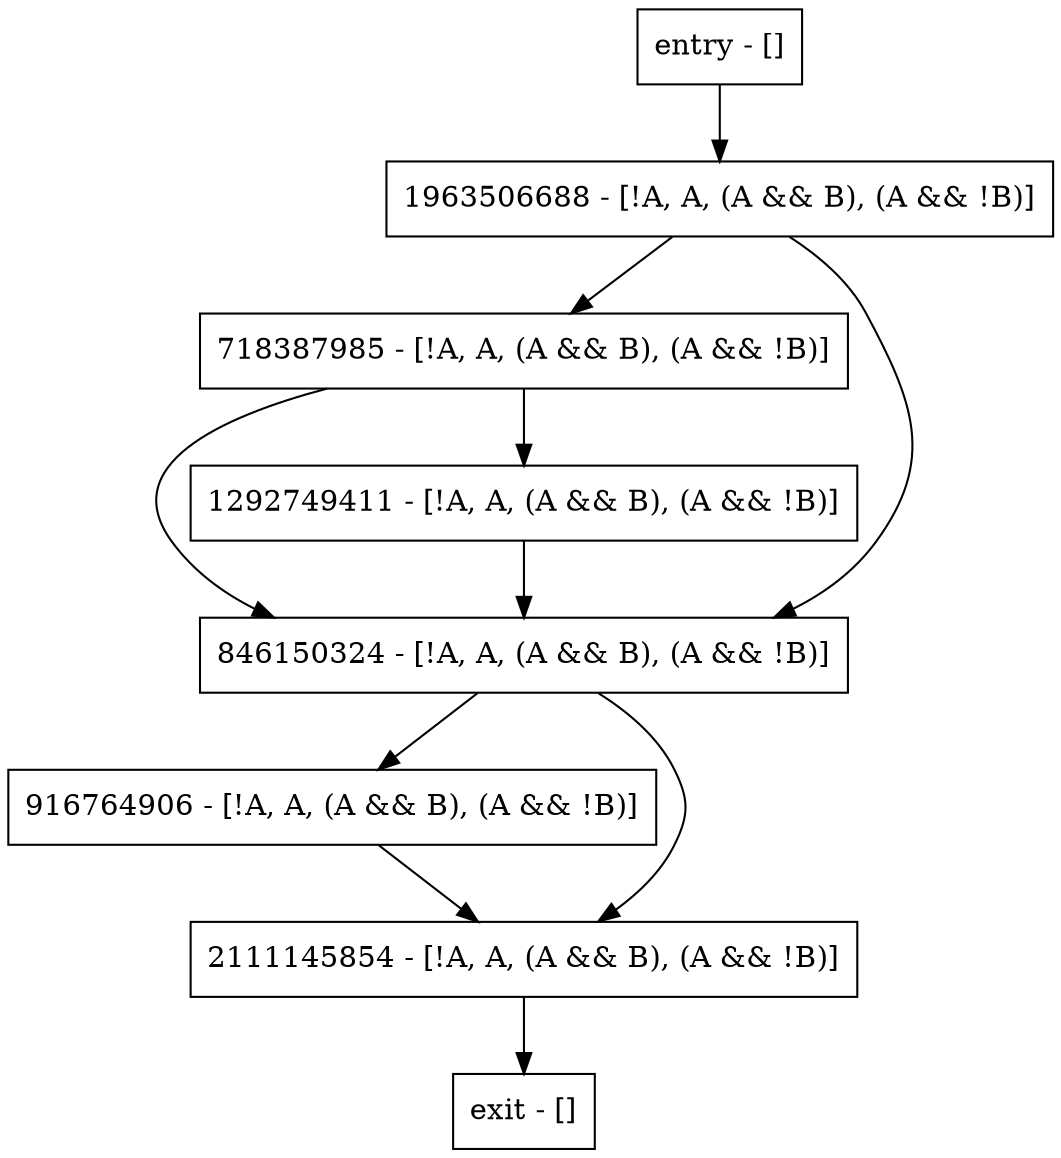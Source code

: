 digraph main {
node [shape=record];
entry [label="entry - []"];
exit [label="exit - []"];
718387985 [label="718387985 - [!A, A, (A && B), (A && !B)]"];
1963506688 [label="1963506688 - [!A, A, (A && B), (A && !B)]"];
846150324 [label="846150324 - [!A, A, (A && B), (A && !B)]"];
1292749411 [label="1292749411 - [!A, A, (A && B), (A && !B)]"];
916764906 [label="916764906 - [!A, A, (A && B), (A && !B)]"];
2111145854 [label="2111145854 - [!A, A, (A && B), (A && !B)]"];
entry;
exit;
entry -> 1963506688;
718387985 -> 846150324;
718387985 -> 1292749411;
1963506688 -> 718387985;
1963506688 -> 846150324;
846150324 -> 916764906;
846150324 -> 2111145854;
1292749411 -> 846150324;
916764906 -> 2111145854;
2111145854 -> exit;
}
